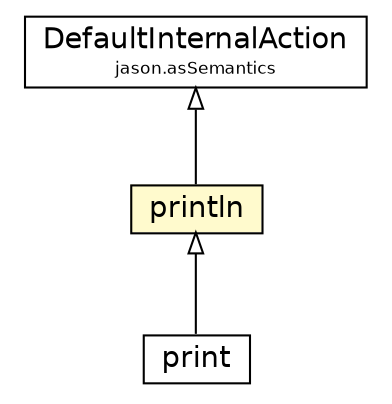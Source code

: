 #!/usr/local/bin/dot
#
# Class diagram 
# Generated by UMLGraph version 5.1 (http://www.umlgraph.org/)
#

digraph G {
	edge [fontname="Helvetica",fontsize=10,labelfontname="Helvetica",labelfontsize=10];
	node [fontname="Helvetica",fontsize=10,shape=plaintext];
	nodesep=0.25;
	ranksep=0.5;
	// jason.asSemantics.DefaultInternalAction
	c54755 [label=<<table title="jason.asSemantics.DefaultInternalAction" border="0" cellborder="1" cellspacing="0" cellpadding="2" port="p" href="../asSemantics/DefaultInternalAction.html">
		<tr><td><table border="0" cellspacing="0" cellpadding="1">
<tr><td align="center" balign="center"> DefaultInternalAction </td></tr>
<tr><td align="center" balign="center"><font point-size="8.0"> jason.asSemantics </font></td></tr>
		</table></td></tr>
		</table>>, fontname="Helvetica", fontcolor="black", fontsize=14.0];
	// jason.stdlib.println
	c54929 [label=<<table title="jason.stdlib.println" border="0" cellborder="1" cellspacing="0" cellpadding="2" port="p" bgcolor="lemonChiffon" href="./println.html">
		<tr><td><table border="0" cellspacing="0" cellpadding="1">
<tr><td align="center" balign="center"> println </td></tr>
		</table></td></tr>
		</table>>, fontname="Helvetica", fontcolor="black", fontsize=14.0];
	// jason.stdlib.print
	c54930 [label=<<table title="jason.stdlib.print" border="0" cellborder="1" cellspacing="0" cellpadding="2" port="p" href="./print.html">
		<tr><td><table border="0" cellspacing="0" cellpadding="1">
<tr><td align="center" balign="center"> print </td></tr>
		</table></td></tr>
		</table>>, fontname="Helvetica", fontcolor="black", fontsize=14.0];
	//jason.stdlib.println extends jason.asSemantics.DefaultInternalAction
	c54755:p -> c54929:p [dir=back,arrowtail=empty];
	//jason.stdlib.print extends jason.stdlib.println
	c54929:p -> c54930:p [dir=back,arrowtail=empty];
}

